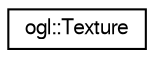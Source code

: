 digraph "Graphical Class Hierarchy"
{
  edge [fontname="FreeSans",fontsize="10",labelfontname="FreeSans",labelfontsize="10"];
  node [fontname="FreeSans",fontsize="10",shape=record];
  rankdir="LR";
  Node0 [label="ogl::Texture",height=0.2,width=0.4,color="black", fillcolor="white", style="filled",URL="$classogl_1_1_texture.html",tooltip="OpenGL texture abstraction. "];
}
